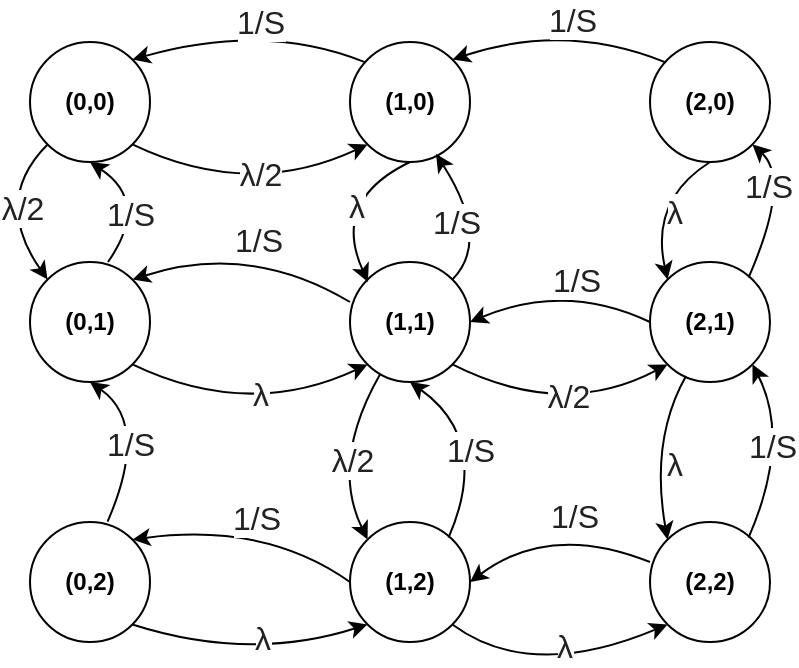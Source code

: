 <mxfile version="12.1.7" type="device" pages="1"><diagram id="SksCdVX9uX_HkZc8XGIa" name="Page-1"><mxGraphModel dx="772" dy="611" grid="1" gridSize="10" guides="1" tooltips="1" connect="1" arrows="1" fold="1" page="1" pageScale="1" pageWidth="850" pageHeight="1100" math="0" shadow="0"><root><mxCell id="0"/><mxCell id="1" parent="0"/><mxCell id="Q_JCCp_GhxckRF858CZk-1" value="&lt;b&gt;(0,0)&lt;/b&gt;" style="ellipse;whiteSpace=wrap;html=1;aspect=fixed;" vertex="1" parent="1"><mxGeometry x="100" y="70" width="60" height="60" as="geometry"/></mxCell><mxCell id="Q_JCCp_GhxckRF858CZk-2" value="&lt;b&gt;(1,0)&lt;/b&gt;" style="ellipse;whiteSpace=wrap;html=1;aspect=fixed;" vertex="1" parent="1"><mxGeometry x="260" y="70" width="60" height="60" as="geometry"/></mxCell><mxCell id="Q_JCCp_GhxckRF858CZk-3" value="&lt;b&gt;(2,0)&lt;/b&gt;" style="ellipse;whiteSpace=wrap;html=1;aspect=fixed;" vertex="1" parent="1"><mxGeometry x="410" y="70" width="60" height="60" as="geometry"/></mxCell><mxCell id="Q_JCCp_GhxckRF858CZk-4" value="&lt;b&gt;(1,1)&lt;/b&gt;" style="ellipse;whiteSpace=wrap;html=1;aspect=fixed;" vertex="1" parent="1"><mxGeometry x="260" y="180" width="60" height="60" as="geometry"/></mxCell><mxCell id="Q_JCCp_GhxckRF858CZk-5" value="&lt;b&gt;(0,1)&lt;/b&gt;" style="ellipse;whiteSpace=wrap;html=1;aspect=fixed;" vertex="1" parent="1"><mxGeometry x="100" y="180" width="60" height="60" as="geometry"/></mxCell><mxCell id="Q_JCCp_GhxckRF858CZk-6" value="&lt;b&gt;(0,2)&lt;/b&gt;" style="ellipse;whiteSpace=wrap;html=1;aspect=fixed;" vertex="1" parent="1"><mxGeometry x="100" y="310" width="60" height="60" as="geometry"/></mxCell><mxCell id="Q_JCCp_GhxckRF858CZk-7" value="&lt;b&gt;(1,2)&lt;/b&gt;" style="ellipse;whiteSpace=wrap;html=1;aspect=fixed;" vertex="1" parent="1"><mxGeometry x="260" y="310" width="60" height="60" as="geometry"/></mxCell><mxCell id="Q_JCCp_GhxckRF858CZk-8" value="&lt;b&gt;(2,2)&lt;/b&gt;" style="ellipse;whiteSpace=wrap;html=1;aspect=fixed;" vertex="1" parent="1"><mxGeometry x="410" y="310" width="60" height="60" as="geometry"/></mxCell><mxCell id="Q_JCCp_GhxckRF858CZk-9" value="&lt;b&gt;(2,1)&lt;/b&gt;" style="ellipse;whiteSpace=wrap;html=1;aspect=fixed;" vertex="1" parent="1"><mxGeometry x="410" y="180" width="60" height="60" as="geometry"/></mxCell><mxCell id="Q_JCCp_GhxckRF858CZk-10" value="" style="endArrow=classic;html=1;entryX=0;entryY=1;entryDx=0;entryDy=0;exitX=1;exitY=1;exitDx=0;exitDy=0;curved=1;" edge="1" parent="1" source="Q_JCCp_GhxckRF858CZk-6" target="Q_JCCp_GhxckRF858CZk-7"><mxGeometry width="50" height="50" relative="1" as="geometry"><mxPoint x="100" y="440" as="sourcePoint"/><mxPoint x="150" y="390" as="targetPoint"/><Array as="points"><mxPoint x="210" y="380"/></Array></mxGeometry></mxCell><mxCell id="Q_JCCp_GhxckRF858CZk-11" value="&lt;span style=&quot;color: rgb(34 , 34 , 34) ; font-family: &amp;#34;arial&amp;#34; , sans-serif ; font-size: 16px ; text-align: left ; white-space: normal&quot;&gt;λ&lt;/span&gt;" style="text;html=1;resizable=0;points=[];align=center;verticalAlign=middle;labelBackgroundColor=#ffffff;" vertex="1" connectable="0" parent="Q_JCCp_GhxckRF858CZk-10"><mxGeometry x="0.152" y="10" relative="1" as="geometry"><mxPoint as="offset"/></mxGeometry></mxCell><mxCell id="Q_JCCp_GhxckRF858CZk-12" value="" style="endArrow=classic;html=1;exitX=1;exitY=1;exitDx=0;exitDy=0;curved=1;entryX=0;entryY=1;entryDx=0;entryDy=0;" edge="1" parent="1" source="Q_JCCp_GhxckRF858CZk-7" target="Q_JCCp_GhxckRF858CZk-8"><mxGeometry width="50" height="50" relative="1" as="geometry"><mxPoint x="161.213" y="371.213" as="sourcePoint"/><mxPoint x="410" y="340" as="targetPoint"/><Array as="points"><mxPoint x="350" y="390"/></Array></mxGeometry></mxCell><mxCell id="Q_JCCp_GhxckRF858CZk-13" value="&lt;span style=&quot;color: rgb(34 , 34 , 34) ; font-family: &amp;#34;arial&amp;#34; , sans-serif ; font-size: 16px ; text-align: left ; white-space: normal&quot;&gt;λ&lt;/span&gt;" style="text;html=1;resizable=0;points=[];align=center;verticalAlign=middle;labelBackgroundColor=#ffffff;" vertex="1" connectable="0" parent="Q_JCCp_GhxckRF858CZk-12"><mxGeometry x="0.152" y="10" relative="1" as="geometry"><mxPoint as="offset"/></mxGeometry></mxCell><mxCell id="Q_JCCp_GhxckRF858CZk-14" value="" style="endArrow=classic;html=1;entryX=0;entryY=1;entryDx=0;entryDy=0;exitX=1;exitY=1;exitDx=0;exitDy=0;curved=1;" edge="1" parent="1" source="Q_JCCp_GhxckRF858CZk-4" target="Q_JCCp_GhxckRF858CZk-9"><mxGeometry width="50" height="50" relative="1" as="geometry"><mxPoint x="307.213" y="240.213" as="sourcePoint"/><mxPoint x="424.787" y="240.213" as="targetPoint"/><Array as="points"><mxPoint x="366" y="259"/></Array></mxGeometry></mxCell><mxCell id="Q_JCCp_GhxckRF858CZk-15" value="&lt;span style=&quot;color: rgb(34 , 34 , 34) ; font-family: &amp;#34;arial&amp;#34; , sans-serif ; font-size: 16px ; text-align: left ; white-space: normal&quot;&gt;λ/2&lt;/span&gt;" style="text;html=1;resizable=0;points=[];align=center;verticalAlign=middle;labelBackgroundColor=#ffffff;" vertex="1" connectable="0" parent="Q_JCCp_GhxckRF858CZk-14"><mxGeometry x="0.152" y="10" relative="1" as="geometry"><mxPoint as="offset"/></mxGeometry></mxCell><mxCell id="Q_JCCp_GhxckRF858CZk-16" value="" style="endArrow=classic;html=1;entryX=0;entryY=1;entryDx=0;entryDy=0;exitX=1;exitY=1;exitDx=0;exitDy=0;curved=1;" edge="1" parent="1" source="Q_JCCp_GhxckRF858CZk-5" target="Q_JCCp_GhxckRF858CZk-4"><mxGeometry width="50" height="50" relative="1" as="geometry"><mxPoint x="150.213" y="240.213" as="sourcePoint"/><mxPoint x="267.787" y="240.213" as="targetPoint"/><Array as="points"><mxPoint x="209" y="259"/></Array></mxGeometry></mxCell><mxCell id="Q_JCCp_GhxckRF858CZk-17" value="&lt;span style=&quot;color: rgb(34 , 34 , 34) ; font-family: &amp;#34;arial&amp;#34; , sans-serif ; font-size: 16px ; text-align: left ; white-space: normal&quot;&gt;λ&lt;/span&gt;" style="text;html=1;resizable=0;points=[];align=center;verticalAlign=middle;labelBackgroundColor=#ffffff;" vertex="1" connectable="0" parent="Q_JCCp_GhxckRF858CZk-16"><mxGeometry x="0.152" y="10" relative="1" as="geometry"><mxPoint as="offset"/></mxGeometry></mxCell><mxCell id="Q_JCCp_GhxckRF858CZk-18" value="" style="endArrow=classic;html=1;entryX=0;entryY=1;entryDx=0;entryDy=0;exitX=1;exitY=1;exitDx=0;exitDy=0;curved=1;" edge="1" parent="1" source="Q_JCCp_GhxckRF858CZk-1" target="Q_JCCp_GhxckRF858CZk-2"><mxGeometry width="50" height="50" relative="1" as="geometry"><mxPoint x="150.213" y="130.213" as="sourcePoint"/><mxPoint x="267.787" y="130.213" as="targetPoint"/><Array as="points"><mxPoint x="209" y="149"/></Array></mxGeometry></mxCell><mxCell id="Q_JCCp_GhxckRF858CZk-19" value="&lt;span style=&quot;color: rgb(34 , 34 , 34) ; font-family: &amp;#34;arial&amp;#34; , sans-serif ; font-size: 16px ; text-align: left ; white-space: normal&quot;&gt;λ/2&lt;/span&gt;" style="text;html=1;resizable=0;points=[];align=center;verticalAlign=middle;labelBackgroundColor=#ffffff;" vertex="1" connectable="0" parent="Q_JCCp_GhxckRF858CZk-18"><mxGeometry x="0.152" y="10" relative="1" as="geometry"><mxPoint as="offset"/></mxGeometry></mxCell><mxCell id="Q_JCCp_GhxckRF858CZk-26" value="" style="endArrow=classic;html=1;entryX=0;entryY=0;entryDx=0;entryDy=0;exitX=0;exitY=1;exitDx=0;exitDy=0;curved=1;" edge="1" parent="1" source="Q_JCCp_GhxckRF858CZk-1" target="Q_JCCp_GhxckRF858CZk-5"><mxGeometry width="50" height="50" relative="1" as="geometry"><mxPoint x="99.787" y="110.213" as="sourcePoint"/><mxPoint x="99.787" y="197.787" as="targetPoint"/><Array as="points"><mxPoint x="81" y="149"/></Array></mxGeometry></mxCell><mxCell id="Q_JCCp_GhxckRF858CZk-27" value="&lt;span style=&quot;color: rgb(34 , 34 , 34) ; font-family: &amp;#34;arial&amp;#34; , sans-serif ; font-size: 16px ; text-align: left ; white-space: normal&quot;&gt;λ/2&lt;/span&gt;" style="text;html=1;resizable=0;points=[];align=center;verticalAlign=middle;labelBackgroundColor=#ffffff;" vertex="1" connectable="0" parent="Q_JCCp_GhxckRF858CZk-26"><mxGeometry x="0.152" y="10" relative="1" as="geometry"><mxPoint as="offset"/></mxGeometry></mxCell><mxCell id="Q_JCCp_GhxckRF858CZk-28" value="" style="endArrow=classic;html=1;entryX=0;entryY=0;entryDx=0;entryDy=0;curved=1;" edge="1" parent="1" source="Q_JCCp_GhxckRF858CZk-4" target="Q_JCCp_GhxckRF858CZk-7"><mxGeometry width="50" height="50" relative="1" as="geometry"><mxPoint x="248.787" y="252.213" as="sourcePoint"/><mxPoint x="248.787" y="339.787" as="targetPoint"/><Array as="points"><mxPoint x="250" y="280"/></Array></mxGeometry></mxCell><mxCell id="Q_JCCp_GhxckRF858CZk-29" value="&lt;span style=&quot;color: rgb(34 , 34 , 34) ; font-family: &amp;#34;arial&amp;#34; , sans-serif ; font-size: 16px ; text-align: left ; white-space: normal&quot;&gt;λ/2&lt;/span&gt;" style="text;html=1;resizable=0;points=[];align=center;verticalAlign=middle;labelBackgroundColor=#ffffff;" vertex="1" connectable="0" parent="Q_JCCp_GhxckRF858CZk-28"><mxGeometry x="0.152" y="10" relative="1" as="geometry"><mxPoint as="offset"/></mxGeometry></mxCell><mxCell id="Q_JCCp_GhxckRF858CZk-34" value="" style="endArrow=classic;html=1;entryX=0;entryY=0;entryDx=0;entryDy=0;curved=1;exitX=0.5;exitY=1;exitDx=0;exitDy=0;" edge="1" parent="1" source="Q_JCCp_GhxckRF858CZk-3" target="Q_JCCp_GhxckRF858CZk-9"><mxGeometry width="50" height="50" relative="1" as="geometry"><mxPoint x="430" y="130" as="sourcePoint"/><mxPoint x="443.787" y="197.787" as="targetPoint"/><Array as="points"><mxPoint x="410" y="149"/></Array></mxGeometry></mxCell><mxCell id="Q_JCCp_GhxckRF858CZk-35" value="&lt;span style=&quot;color: rgb(34 , 34 , 34) ; font-family: &amp;#34;arial&amp;#34; , sans-serif ; font-size: 16px ; text-align: left ; white-space: normal&quot;&gt;λ&lt;/span&gt;" style="text;html=1;resizable=0;points=[];align=center;verticalAlign=middle;labelBackgroundColor=#ffffff;" vertex="1" connectable="0" parent="Q_JCCp_GhxckRF858CZk-34"><mxGeometry x="0.152" y="10" relative="1" as="geometry"><mxPoint as="offset"/></mxGeometry></mxCell><mxCell id="Q_JCCp_GhxckRF858CZk-36" value="" style="endArrow=classic;html=1;entryX=0;entryY=0;entryDx=0;entryDy=0;exitX=0.3;exitY=0.95;exitDx=0;exitDy=0;curved=1;exitPerimeter=0;" edge="1" parent="1" source="Q_JCCp_GhxckRF858CZk-9" target="Q_JCCp_GhxckRF858CZk-8"><mxGeometry width="50" height="50" relative="1" as="geometry"><mxPoint x="439.787" y="230.213" as="sourcePoint"/><mxPoint x="439.787" y="317.787" as="targetPoint"/><Array as="points"><mxPoint x="410" y="269"/></Array></mxGeometry></mxCell><mxCell id="Q_JCCp_GhxckRF858CZk-37" value="&lt;span style=&quot;color: rgb(34 , 34 , 34) ; font-family: &amp;#34;arial&amp;#34; , sans-serif ; font-size: 16px ; text-align: left ; white-space: normal&quot;&gt;λ&lt;/span&gt;" style="text;html=1;resizable=0;points=[];align=center;verticalAlign=middle;labelBackgroundColor=#ffffff;" vertex="1" connectable="0" parent="Q_JCCp_GhxckRF858CZk-36"><mxGeometry x="0.152" y="10" relative="1" as="geometry"><mxPoint as="offset"/></mxGeometry></mxCell><mxCell id="Q_JCCp_GhxckRF858CZk-38" value="" style="endArrow=classic;html=1;exitX=0.5;exitY=1;exitDx=0;exitDy=0;curved=1;" edge="1" parent="1" source="Q_JCCp_GhxckRF858CZk-2"><mxGeometry width="50" height="50" relative="1" as="geometry"><mxPoint x="269.287" y="110.213" as="sourcePoint"/><mxPoint x="269" y="190" as="targetPoint"/><Array as="points"><mxPoint x="250.5" y="149"/></Array></mxGeometry></mxCell><mxCell id="Q_JCCp_GhxckRF858CZk-39" value="&lt;span style=&quot;color: rgb(34 , 34 , 34) ; font-family: &amp;#34;arial&amp;#34; , sans-serif ; font-size: 16px ; text-align: left ; white-space: normal&quot;&gt;λ&lt;/span&gt;" style="text;html=1;resizable=0;points=[];align=center;verticalAlign=middle;labelBackgroundColor=#ffffff;" vertex="1" connectable="0" parent="Q_JCCp_GhxckRF858CZk-38"><mxGeometry x="0.152" y="10" relative="1" as="geometry"><mxPoint as="offset"/></mxGeometry></mxCell><mxCell id="Q_JCCp_GhxckRF858CZk-40" value="" style="endArrow=classic;html=1;curved=1;" edge="1" parent="1"><mxGeometry width="50" height="50" relative="1" as="geometry"><mxPoint x="139" y="180" as="sourcePoint"/><mxPoint x="130" y="130" as="targetPoint"/><Array as="points"><mxPoint x="160" y="150"/></Array></mxGeometry></mxCell><mxCell id="Q_JCCp_GhxckRF858CZk-41" value="&lt;span style=&quot;color: rgb(34 , 34 , 34) ; font-family: &amp;#34;arial&amp;#34; , sans-serif ; font-size: 16px ; text-align: left ; white-space: normal&quot;&gt;1/S&lt;/span&gt;" style="text;html=1;resizable=0;points=[];align=center;verticalAlign=middle;labelBackgroundColor=#ffffff;" vertex="1" connectable="0" parent="Q_JCCp_GhxckRF858CZk-40"><mxGeometry x="0.152" y="10" relative="1" as="geometry"><mxPoint as="offset"/></mxGeometry></mxCell><mxCell id="Q_JCCp_GhxckRF858CZk-42" value="" style="endArrow=classic;html=1;entryX=0.5;entryY=1;entryDx=0;entryDy=0;exitX=0;exitY=1;exitDx=0;exitDy=0;curved=1;" edge="1" parent="1" target="Q_JCCp_GhxckRF858CZk-5"><mxGeometry width="50" height="50" relative="1" as="geometry"><mxPoint x="138.787" y="309.787" as="sourcePoint"/><mxPoint x="138.787" y="222.213" as="targetPoint"/><Array as="points"><mxPoint x="160" y="261"/></Array></mxGeometry></mxCell><mxCell id="Q_JCCp_GhxckRF858CZk-43" value="&lt;span style=&quot;color: rgb(34 , 34 , 34) ; font-family: &amp;#34;arial&amp;#34; , sans-serif ; font-size: 16px ; text-align: left ; white-space: normal&quot;&gt;1/S&lt;/span&gt;" style="text;html=1;resizable=0;points=[];align=center;verticalAlign=middle;labelBackgroundColor=#ffffff;" vertex="1" connectable="0" parent="Q_JCCp_GhxckRF858CZk-42"><mxGeometry x="0.152" y="10" relative="1" as="geometry"><mxPoint x="-0.5" y="12" as="offset"/></mxGeometry></mxCell><mxCell id="Q_JCCp_GhxckRF858CZk-44" value="" style="endArrow=classic;html=1;exitX=1;exitY=0;exitDx=0;exitDy=0;curved=1;entryX=0.717;entryY=0.933;entryDx=0;entryDy=0;entryPerimeter=0;" edge="1" parent="1" source="Q_JCCp_GhxckRF858CZk-4" target="Q_JCCp_GhxckRF858CZk-2"><mxGeometry width="50" height="50" relative="1" as="geometry"><mxPoint x="309.287" y="217.787" as="sourcePoint"/><mxPoint x="300" y="130" as="targetPoint"/><Array as="points"><mxPoint x="330.5" y="169"/></Array></mxGeometry></mxCell><mxCell id="Q_JCCp_GhxckRF858CZk-45" value="&lt;span style=&quot;color: rgb(34 , 34 , 34) ; font-family: &amp;#34;arial&amp;#34; , sans-serif ; font-size: 16px ; text-align: left ; white-space: normal&quot;&gt;1/S&lt;/span&gt;" style="text;html=1;resizable=0;points=[];align=center;verticalAlign=middle;labelBackgroundColor=#ffffff;" vertex="1" connectable="0" parent="Q_JCCp_GhxckRF858CZk-44"><mxGeometry x="0.152" y="10" relative="1" as="geometry"><mxPoint as="offset"/></mxGeometry></mxCell><mxCell id="Q_JCCp_GhxckRF858CZk-46" value="" style="endArrow=classic;html=1;entryX=0.5;entryY=1;entryDx=0;entryDy=0;exitX=0;exitY=1;exitDx=0;exitDy=0;curved=1;" edge="1" parent="1" target="Q_JCCp_GhxckRF858CZk-4"><mxGeometry width="50" height="50" relative="1" as="geometry"><mxPoint x="309.287" y="317.787" as="sourcePoint"/><mxPoint x="309.287" y="230.213" as="targetPoint"/><Array as="points"><mxPoint x="330.5" y="269"/></Array></mxGeometry></mxCell><mxCell id="Q_JCCp_GhxckRF858CZk-47" value="&lt;span style=&quot;color: rgb(34 , 34 , 34) ; font-family: &amp;#34;arial&amp;#34; , sans-serif ; font-size: 16px ; text-align: left ; white-space: normal&quot;&gt;1/S&lt;/span&gt;" style="text;html=1;resizable=0;points=[];align=center;verticalAlign=middle;labelBackgroundColor=#ffffff;" vertex="1" connectable="0" parent="Q_JCCp_GhxckRF858CZk-46"><mxGeometry x="0.152" y="10" relative="1" as="geometry"><mxPoint as="offset"/></mxGeometry></mxCell><mxCell id="Q_JCCp_GhxckRF858CZk-48" value="" style="endArrow=classic;html=1;entryX=1;entryY=1;entryDx=0;entryDy=0;exitX=0;exitY=1;exitDx=0;exitDy=0;curved=1;" edge="1" parent="1" target="Q_JCCp_GhxckRF858CZk-3"><mxGeometry width="50" height="50" relative="1" as="geometry"><mxPoint x="459.287" y="187.787" as="sourcePoint"/><mxPoint x="459.287" y="100.213" as="targetPoint"/><Array as="points"><mxPoint x="480.5" y="139"/></Array></mxGeometry></mxCell><mxCell id="Q_JCCp_GhxckRF858CZk-49" value="&lt;span style=&quot;color: rgb(34 , 34 , 34) ; font-family: &amp;#34;arial&amp;#34; , sans-serif ; font-size: 16px ; text-align: left ; white-space: normal&quot;&gt;1/S&lt;/span&gt;" style="text;html=1;resizable=0;points=[];align=center;verticalAlign=middle;labelBackgroundColor=#ffffff;" vertex="1" connectable="0" parent="Q_JCCp_GhxckRF858CZk-48"><mxGeometry x="0.152" y="10" relative="1" as="geometry"><mxPoint as="offset"/></mxGeometry></mxCell><mxCell id="Q_JCCp_GhxckRF858CZk-50" value="" style="endArrow=classic;html=1;entryX=1;entryY=1;entryDx=0;entryDy=0;exitX=0;exitY=1;exitDx=0;exitDy=0;curved=1;" edge="1" parent="1" target="Q_JCCp_GhxckRF858CZk-9"><mxGeometry width="50" height="50" relative="1" as="geometry"><mxPoint x="459.287" y="317.787" as="sourcePoint"/><mxPoint x="459.287" y="230.213" as="targetPoint"/><Array as="points"><mxPoint x="480.5" y="269"/></Array></mxGeometry></mxCell><mxCell id="Q_JCCp_GhxckRF858CZk-51" value="&lt;span style=&quot;color: rgb(34 , 34 , 34) ; font-family: &amp;#34;arial&amp;#34; , sans-serif ; font-size: 16px ; text-align: left ; white-space: normal&quot;&gt;1/S&lt;/span&gt;" style="text;html=1;resizable=0;points=[];align=center;verticalAlign=middle;labelBackgroundColor=#ffffff;" vertex="1" connectable="0" parent="Q_JCCp_GhxckRF858CZk-50"><mxGeometry x="0.152" y="10" relative="1" as="geometry"><mxPoint as="offset"/></mxGeometry></mxCell><mxCell id="Q_JCCp_GhxckRF858CZk-65" value="" style="endArrow=classic;html=1;entryX=1;entryY=0;entryDx=0;entryDy=0;curved=1;" edge="1" parent="1" target="Q_JCCp_GhxckRF858CZk-5"><mxGeometry width="50" height="50" relative="1" as="geometry"><mxPoint x="260" y="200" as="sourcePoint"/><mxPoint x="142.213" y="190.213" as="targetPoint"/><Array as="points"><mxPoint x="210" y="170"/></Array></mxGeometry></mxCell><mxCell id="Q_JCCp_GhxckRF858CZk-66" value="&lt;span style=&quot;color: rgb(34 , 34 , 34) ; font-family: &amp;#34;arial&amp;#34; , sans-serif ; font-size: 16px ; text-align: left ; white-space: normal&quot;&gt;1/S&lt;/span&gt;" style="text;html=1;resizable=0;points=[];align=center;verticalAlign=middle;labelBackgroundColor=#ffffff;" vertex="1" connectable="0" parent="Q_JCCp_GhxckRF858CZk-65"><mxGeometry x="0.152" y="10" relative="1" as="geometry"><mxPoint x="10.5" y="-14.5" as="offset"/></mxGeometry></mxCell><mxCell id="Q_JCCp_GhxckRF858CZk-67" value="" style="endArrow=classic;html=1;entryX=1;entryY=0.5;entryDx=0;entryDy=0;curved=1;" edge="1" parent="1" target="Q_JCCp_GhxckRF858CZk-4"><mxGeometry width="50" height="50" relative="1" as="geometry"><mxPoint x="410" y="210" as="sourcePoint"/><mxPoint x="300.213" y="210.213" as="targetPoint"/><Array as="points"><mxPoint x="368" y="190"/></Array></mxGeometry></mxCell><mxCell id="Q_JCCp_GhxckRF858CZk-68" value="&lt;span style=&quot;color: rgb(34 , 34 , 34) ; font-family: &amp;#34;arial&amp;#34; , sans-serif ; font-size: 16px ; text-align: left ; white-space: normal&quot;&gt;1/S&lt;/span&gt;" style="text;html=1;resizable=0;points=[];align=center;verticalAlign=middle;labelBackgroundColor=#ffffff;" vertex="1" connectable="0" parent="Q_JCCp_GhxckRF858CZk-67"><mxGeometry x="0.152" y="10" relative="1" as="geometry"><mxPoint x="10.5" y="-14.5" as="offset"/></mxGeometry></mxCell><mxCell id="Q_JCCp_GhxckRF858CZk-69" value="" style="endArrow=classic;html=1;entryX=1;entryY=0.5;entryDx=0;entryDy=0;curved=1;" edge="1" parent="1" target="Q_JCCp_GhxckRF858CZk-7"><mxGeometry width="50" height="50" relative="1" as="geometry"><mxPoint x="410" y="330" as="sourcePoint"/><mxPoint x="292.213" y="330.213" as="targetPoint"/><Array as="points"><mxPoint x="360" y="310"/></Array></mxGeometry></mxCell><mxCell id="Q_JCCp_GhxckRF858CZk-70" value="&lt;span style=&quot;color: rgb(34 , 34 , 34) ; font-family: &amp;#34;arial&amp;#34; , sans-serif ; font-size: 16px ; text-align: left ; white-space: normal&quot;&gt;1/S&lt;/span&gt;" style="text;html=1;resizable=0;points=[];align=center;verticalAlign=middle;labelBackgroundColor=#ffffff;" vertex="1" connectable="0" parent="Q_JCCp_GhxckRF858CZk-69"><mxGeometry x="0.152" y="10" relative="1" as="geometry"><mxPoint x="10.5" y="-14.5" as="offset"/></mxGeometry></mxCell><mxCell id="Q_JCCp_GhxckRF858CZk-71" value="" style="endArrow=classic;html=1;entryX=1;entryY=0;entryDx=0;entryDy=0;curved=1;exitX=0;exitY=0.5;exitDx=0;exitDy=0;" edge="1" parent="1" source="Q_JCCp_GhxckRF858CZk-7" target="Q_JCCp_GhxckRF858CZk-6"><mxGeometry width="50" height="50" relative="1" as="geometry"><mxPoint x="250" y="330" as="sourcePoint"/><mxPoint x="150.213" y="330.213" as="targetPoint"/><Array as="points"><mxPoint x="218" y="310"/></Array></mxGeometry></mxCell><mxCell id="Q_JCCp_GhxckRF858CZk-72" value="&lt;span style=&quot;color: rgb(34 , 34 , 34) ; font-family: &amp;#34;arial&amp;#34; , sans-serif ; font-size: 16px ; text-align: left ; white-space: normal&quot;&gt;1/S&lt;/span&gt;" style="text;html=1;resizable=0;points=[];align=center;verticalAlign=middle;labelBackgroundColor=#ffffff;" vertex="1" connectable="0" parent="Q_JCCp_GhxckRF858CZk-71"><mxGeometry x="0.152" y="10" relative="1" as="geometry"><mxPoint x="10.5" y="-14.5" as="offset"/></mxGeometry></mxCell><mxCell id="Q_JCCp_GhxckRF858CZk-73" value="" style="endArrow=classic;html=1;exitX=1;exitY=1;exitDx=0;exitDy=0;curved=1;entryX=1;entryY=0;entryDx=0;entryDy=0;" edge="1" parent="1" target="Q_JCCp_GhxckRF858CZk-1"><mxGeometry width="50" height="50" relative="1" as="geometry"><mxPoint x="267.787" y="80.213" as="sourcePoint"/><mxPoint x="160" y="80" as="targetPoint"/><Array as="points"><mxPoint x="218" y="60"/></Array></mxGeometry></mxCell><mxCell id="Q_JCCp_GhxckRF858CZk-74" value="&lt;span style=&quot;color: rgb(34 , 34 , 34) ; font-family: &amp;#34;arial&amp;#34; , sans-serif ; font-size: 16px ; text-align: left ; white-space: normal&quot;&gt;1/S&lt;/span&gt;" style="text;html=1;resizable=0;points=[];align=center;verticalAlign=middle;labelBackgroundColor=#ffffff;" vertex="1" connectable="0" parent="Q_JCCp_GhxckRF858CZk-73"><mxGeometry x="0.152" y="10" relative="1" as="geometry"><mxPoint x="10.5" y="-14.5" as="offset"/></mxGeometry></mxCell><mxCell id="Q_JCCp_GhxckRF858CZk-75" value="" style="endArrow=classic;html=1;entryX=1;entryY=0;entryDx=0;entryDy=0;exitX=1;exitY=1;exitDx=0;exitDy=0;curved=1;" edge="1" parent="1" target="Q_JCCp_GhxckRF858CZk-2"><mxGeometry width="50" height="50" relative="1" as="geometry"><mxPoint x="417.787" y="80.213" as="sourcePoint"/><mxPoint x="300.213" y="80.213" as="targetPoint"/><Array as="points"><mxPoint x="368" y="60"/></Array></mxGeometry></mxCell><mxCell id="Q_JCCp_GhxckRF858CZk-76" value="&lt;span style=&quot;color: rgb(34 , 34 , 34) ; font-family: &amp;#34;arial&amp;#34; , sans-serif ; font-size: 16px ; text-align: left ; white-space: normal&quot;&gt;1/S&lt;/span&gt;" style="text;html=1;resizable=0;points=[];align=center;verticalAlign=middle;labelBackgroundColor=#ffffff;" vertex="1" connectable="0" parent="Q_JCCp_GhxckRF858CZk-75"><mxGeometry x="0.152" y="10" relative="1" as="geometry"><mxPoint x="10.5" y="-14.5" as="offset"/></mxGeometry></mxCell></root></mxGraphModel></diagram></mxfile>